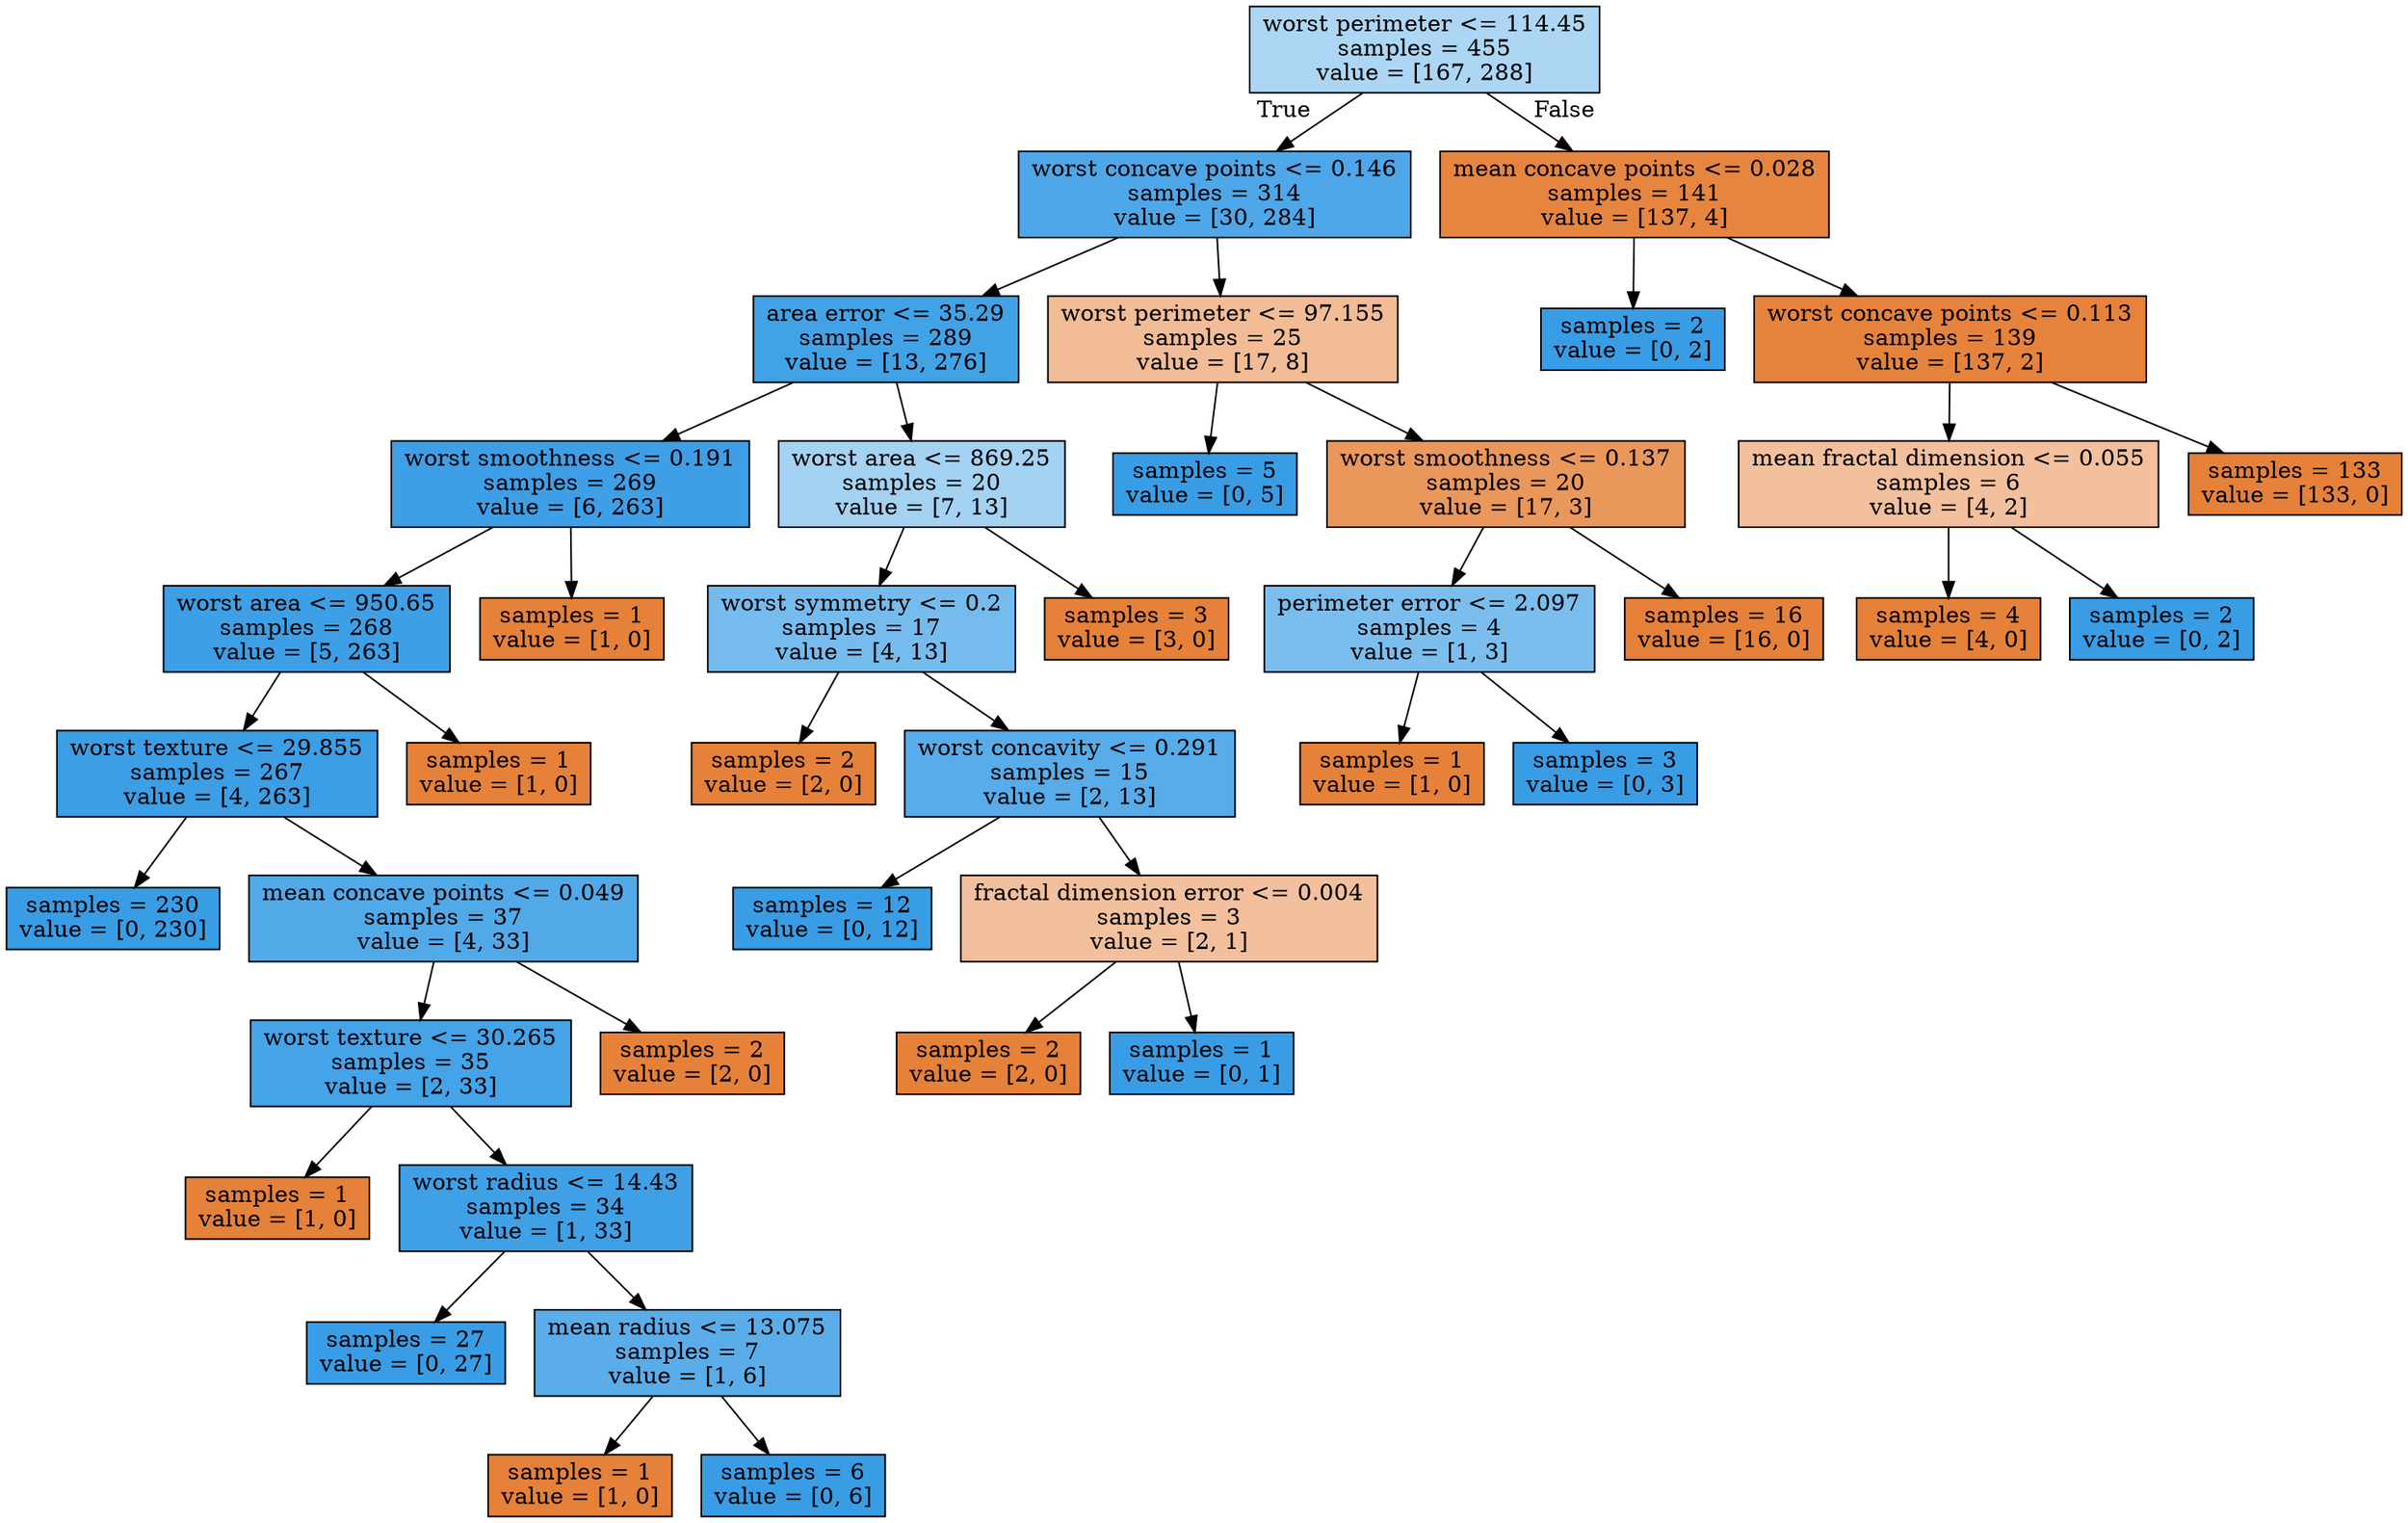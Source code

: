 digraph Tree {
node [shape=box, style="filled", color="black"] ;
0 [label="worst perimeter <= 114.45\nsamples = 455\nvalue = [167, 288]", fillcolor="#acd6f4"] ;
1 [label="worst concave points <= 0.146\nsamples = 314\nvalue = [30, 284]", fillcolor="#4ea7e8"] ;
0 -> 1 [labeldistance=2.5, labelangle=45, headlabel="True"] ;
2 [label="area error <= 35.29\nsamples = 289\nvalue = [13, 276]", fillcolor="#42a2e6"] ;
1 -> 2 ;
3 [label="worst smoothness <= 0.191\nsamples = 269\nvalue = [6, 263]", fillcolor="#3e9fe6"] ;
2 -> 3 ;
4 [label="worst area <= 950.65\nsamples = 268\nvalue = [5, 263]", fillcolor="#3d9fe5"] ;
3 -> 4 ;
5 [label="worst texture <= 29.855\nsamples = 267\nvalue = [4, 263]", fillcolor="#3c9ee5"] ;
4 -> 5 ;
6 [label="samples = 230\nvalue = [0, 230]", fillcolor="#399de5"] ;
5 -> 6 ;
7 [label="mean concave points <= 0.049\nsamples = 37\nvalue = [4, 33]", fillcolor="#51a9e8"] ;
5 -> 7 ;
8 [label="worst texture <= 30.265\nsamples = 35\nvalue = [2, 33]", fillcolor="#45a3e7"] ;
7 -> 8 ;
9 [label="samples = 1\nvalue = [1, 0]", fillcolor="#e58139"] ;
8 -> 9 ;
10 [label="worst radius <= 14.43\nsamples = 34\nvalue = [1, 33]", fillcolor="#3fa0e6"] ;
8 -> 10 ;
11 [label="samples = 27\nvalue = [0, 27]", fillcolor="#399de5"] ;
10 -> 11 ;
12 [label="mean radius <= 13.075\nsamples = 7\nvalue = [1, 6]", fillcolor="#5aade9"] ;
10 -> 12 ;
13 [label="samples = 1\nvalue = [1, 0]", fillcolor="#e58139"] ;
12 -> 13 ;
14 [label="samples = 6\nvalue = [0, 6]", fillcolor="#399de5"] ;
12 -> 14 ;
15 [label="samples = 2\nvalue = [2, 0]", fillcolor="#e58139"] ;
7 -> 15 ;
16 [label="samples = 1\nvalue = [1, 0]", fillcolor="#e58139"] ;
4 -> 16 ;
17 [label="samples = 1\nvalue = [1, 0]", fillcolor="#e58139"] ;
3 -> 17 ;
18 [label="worst area <= 869.25\nsamples = 20\nvalue = [7, 13]", fillcolor="#a4d2f3"] ;
2 -> 18 ;
19 [label="worst symmetry <= 0.2\nsamples = 17\nvalue = [4, 13]", fillcolor="#76bbed"] ;
18 -> 19 ;
20 [label="samples = 2\nvalue = [2, 0]", fillcolor="#e58139"] ;
19 -> 20 ;
21 [label="worst concavity <= 0.291\nsamples = 15\nvalue = [2, 13]", fillcolor="#57ace9"] ;
19 -> 21 ;
22 [label="samples = 12\nvalue = [0, 12]", fillcolor="#399de5"] ;
21 -> 22 ;
23 [label="fractal dimension error <= 0.004\nsamples = 3\nvalue = [2, 1]", fillcolor="#f2c09c"] ;
21 -> 23 ;
24 [label="samples = 2\nvalue = [2, 0]", fillcolor="#e58139"] ;
23 -> 24 ;
25 [label="samples = 1\nvalue = [0, 1]", fillcolor="#399de5"] ;
23 -> 25 ;
26 [label="samples = 3\nvalue = [3, 0]", fillcolor="#e58139"] ;
18 -> 26 ;
27 [label="worst perimeter <= 97.155\nsamples = 25\nvalue = [17, 8]", fillcolor="#f1bc96"] ;
1 -> 27 ;
28 [label="samples = 5\nvalue = [0, 5]", fillcolor="#399de5"] ;
27 -> 28 ;
29 [label="worst smoothness <= 0.137\nsamples = 20\nvalue = [17, 3]", fillcolor="#ea975c"] ;
27 -> 29 ;
30 [label="perimeter error <= 2.097\nsamples = 4\nvalue = [1, 3]", fillcolor="#7bbeee"] ;
29 -> 30 ;
31 [label="samples = 1\nvalue = [1, 0]", fillcolor="#e58139"] ;
30 -> 31 ;
32 [label="samples = 3\nvalue = [0, 3]", fillcolor="#399de5"] ;
30 -> 32 ;
33 [label="samples = 16\nvalue = [16, 0]", fillcolor="#e58139"] ;
29 -> 33 ;
34 [label="mean concave points <= 0.028\nsamples = 141\nvalue = [137, 4]", fillcolor="#e6853f"] ;
0 -> 34 [labeldistance=2.5, labelangle=-45, headlabel="False"] ;
35 [label="samples = 2\nvalue = [0, 2]", fillcolor="#399de5"] ;
34 -> 35 ;
36 [label="worst concave points <= 0.113\nsamples = 139\nvalue = [137, 2]", fillcolor="#e5833c"] ;
34 -> 36 ;
37 [label="mean fractal dimension <= 0.055\nsamples = 6\nvalue = [4, 2]", fillcolor="#f2c09c"] ;
36 -> 37 ;
38 [label="samples = 4\nvalue = [4, 0]", fillcolor="#e58139"] ;
37 -> 38 ;
39 [label="samples = 2\nvalue = [0, 2]", fillcolor="#399de5"] ;
37 -> 39 ;
40 [label="samples = 133\nvalue = [133, 0]", fillcolor="#e58139"] ;
36 -> 40 ;
}